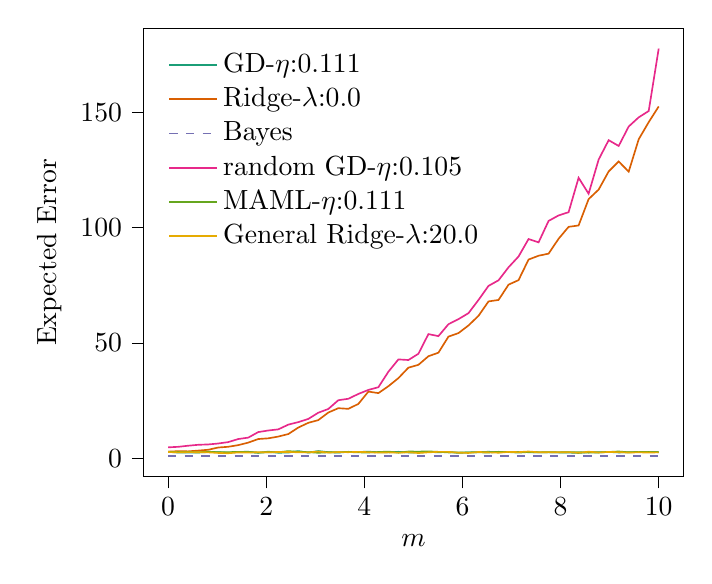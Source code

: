 % This file was created with tikzplotlib v0.10.1.
\begin{tikzpicture}

\definecolor{chocolate217952}{RGB}{217,95,2}
\definecolor{darkcyan27158119}{RGB}{27,158,119}
\definecolor{darkgray176}{RGB}{176,176,176}
\definecolor{deeppink23141138}{RGB}{231,41,138}
\definecolor{lightslategray117112179}{RGB}{117,112,179}
\definecolor{olivedrab10216630}{RGB}{102,166,30}
\definecolor{orange2301712}{RGB}{230,171,2}

\begin{axis}[
legend cell align={left},
legend style={
  fill opacity=0.8,
  draw opacity=1,
  text opacity=1,
  at={(0.03,0.97)},
  anchor=north west,
  draw=none
},
tick align=outside,
tick pos=left,
x grid style={darkgray176},
xlabel={\(\displaystyle m\)},
xmin=-0.5, xmax=10.5,
xtick style={color=black},
y grid style={darkgray176},
ylabel={Expected Error},
ymin=-7.828, ymax=186.376,
ytick style={color=black}
]
\addplot [semithick, darkcyan27158119]
table {%
0 2.916
0.204 2.559
0.408 2.517
0.612 2.589
0.816 2.778
1.02 2.74
1.224 2.471
1.429 2.85
1.633 2.898
1.837 2.468
2.041 2.956
2.245 2.487
2.449 2.56
2.653 3.191
2.857 2.538
3.061 3.202
3.265 2.729
3.469 2.534
3.673 2.878
3.878 2.82
4.082 2.94
4.286 2.702
4.49 2.705
4.694 2.885
4.898 2.612
5.102 2.628
5.306 2.814
5.51 2.675
5.714 2.844
5.918 2.416
6.122 2.63
6.327 2.75
6.531 2.901
6.735 2.714
6.939 2.793
7.143 2.861
7.347 2.712
7.551 2.659
7.755 2.647
7.959 2.621
8.163 2.565
8.367 2.381
8.571 2.801
8.776 2.676
8.98 2.822
9.184 2.602
9.388 2.712
9.592 2.824
9.796 2.833
10 2.776
};
\addlegendentry{GD-$\eta$:0.111}
\addplot [semithick, chocolate217952]
table {%
0 2.951
0.204 3.158
0.408 3.085
0.612 3.406
0.816 3.768
1.02 4.745
1.224 5.059
1.429 5.781
1.633 6.871
1.837 8.42
2.041 8.722
2.245 9.49
2.449 10.569
2.653 13.388
2.857 15.442
3.061 16.616
3.265 19.892
3.469 21.781
3.673 21.498
3.878 23.638
4.082 28.976
4.286 28.307
4.49 31.308
4.694 34.809
4.898 39.338
5.102 40.563
5.306 44.287
5.51 45.826
5.714 52.784
5.918 54.306
6.122 57.609
6.327 61.797
6.531 68.033
6.735 68.668
6.939 75.294
7.143 77.259
7.347 86.17
7.551 87.823
7.755 88.722
7.959 95.165
8.163 100.334
8.367 100.939
8.571 112.341
8.776 116.486
8.98 124.347
9.184 128.66
9.388 124.238
9.592 138.264
9.796 145.686
10 152.485
};
\addlegendentry{Ridge-$\lambda$:0.0}
\addplot [semithick, lightslategray117112179, dashed]
table {%
0 1.0
0.204 1.0
0.408 1.0
0.612 1.0
0.816 1.0
1.02 1.0
1.224 1.0
1.429 1.0
1.633 1.0
1.837 1.0
2.041 1.0
2.245 1.0
2.449 1.0
2.653 1.0
2.857 1.0
3.061 1.0
3.265 1.0
3.469 1.0
3.673 1.0
3.878 1.0
4.082 1.0
4.286 1.0
4.49 1.0
4.694 1.0
4.898 1.0
5.102 1.0
5.306 1.0
5.51 1.0
5.714 1.0
5.918 1.0
6.122 1.0
6.327 1.0
6.531 1.0
6.735 1.0
6.939 1.0
7.143 1.0
7.347 1.0
7.551 1.0
7.755 1.0
7.959 1.0
8.163 1.0
8.367 1.0
8.571 1.0
8.776 1.0
8.98 1.0
9.184 1.0
9.388 1.0
9.592 1.0
9.796 1.0
10 1.0
};
\addlegendentry{Bayes}
\addplot [semithick, deeppink23141138]
table {%
0 4.822
0.204 5.049
0.408 5.52
0.612 5.921
0.816 6.073
1.02 6.478
1.224 7.09
1.429 8.417
1.633 9.029
1.837 11.433
2.041 12.116
2.245 12.601
2.449 14.652
2.653 15.749
2.857 17.12
3.061 19.821
3.265 21.437
3.469 25.231
3.673 25.859
3.878 27.96
4.082 29.699
4.286 30.871
4.49 37.581
4.694 42.912
4.898 42.647
5.102 45.366
5.306 53.881
5.51 53.007
5.714 58.156
5.918 60.354
6.122 62.935
6.327 68.687
6.531 74.767
6.735 77.178
6.939 82.823
7.143 87.494
7.347 95.058
7.551 93.606
7.755 102.902
7.959 105.28
8.163 106.679
8.367 121.588
8.571 114.682
8.776 129.505
8.98 137.882
9.184 135.372
9.388 143.794
9.592 147.763
9.796 150.516
10 177.548
};
\addlegendentry{random GD-$\eta$:0.105}
\addplot [semithick, olivedrab10216630]
table {%
0 2.801
0.204 2.853
0.408 2.841
0.612 2.671
0.816 2.948
1.02 2.686
1.224 2.72
1.429 2.847
1.633 2.784
1.837 2.511
2.041 2.691
2.245 2.677
2.449 3.184
2.653 2.852
2.857 2.74
3.061 2.464
3.265 2.681
3.469 2.714
3.673 2.814
3.878 2.632
4.082 2.591
4.286 2.786
4.49 2.979
4.694 2.504
4.898 3.011
5.102 2.961
5.306 3.063
5.51 2.867
5.714 2.612
5.918 2.648
6.122 2.639
6.327 2.647
6.531 2.581
6.735 2.883
6.939 2.772
7.143 2.526
7.347 2.81
7.551 2.625
7.755 2.735
7.959 2.638
8.163 2.748
8.367 2.752
8.571 2.507
8.776 2.615
8.98 2.811
9.184 3.031
9.388 2.659
9.592 2.852
9.796 2.78
10 2.722
};
\addlegendentry{MAML-$\eta$:0.111}
\addplot [semithick, orange2301712]
table {%
0 2.79
0.204 2.643
0.408 2.75
0.612 2.707
0.816 2.647
1.02 2.401
1.224 2.265
1.429 2.619
1.633 2.566
1.837 2.735
2.041 2.678
2.245 2.806
2.449 2.805
2.653 2.687
2.857 2.615
3.061 3.001
3.265 2.555
3.469 2.777
3.673 2.72
3.878 2.85
4.082 2.74
4.286 2.528
4.49 2.629
4.694 2.509
4.898 2.689
5.102 2.356
5.306 2.668
5.51 2.863
5.714 2.84
5.918 2.487
6.122 2.392
6.327 2.814
6.531 2.668
6.735 2.48
6.939 2.842
7.143 2.75
7.347 3.02
7.551 2.687
7.755 2.735
7.959 2.705
8.163 2.724
8.367 2.444
8.571 2.929
8.776 2.593
8.98 2.83
9.184 2.735
9.388 2.558
9.592 2.665
9.796 2.546
10 2.663
};
\addlegendentry{General Ridge-$\lambda$:20.0}
\end{axis}

\end{tikzpicture}
